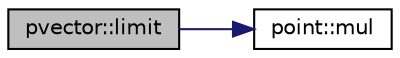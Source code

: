 digraph "pvector::limit"
{
 // LATEX_PDF_SIZE
  edge [fontname="Helvetica",fontsize="10",labelfontname="Helvetica",labelfontsize="10"];
  node [fontname="Helvetica",fontsize="10",shape=record];
  rankdir="LR";
  Node1 [label="pvector::limit",height=0.2,width=0.4,color="black", fillcolor="grey75", style="filled", fontcolor="black",tooltip=" "];
  Node1 -> Node2 [color="midnightblue",fontsize="10",style="solid",fontname="Helvetica"];
  Node2 [label="point::mul",height=0.2,width=0.4,color="black", fillcolor="white", style="filled",URL="$classpoint.html#ab8729d208c63d5a4cb7da62e800b8dc1",tooltip=" "];
}

